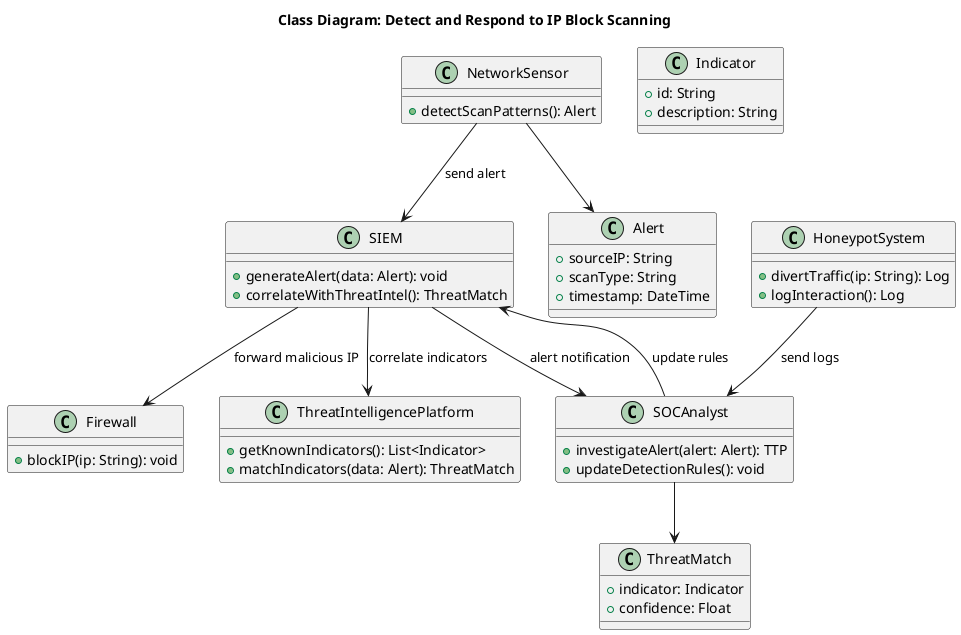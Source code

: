 @startuml
	title Class Diagram: Detect and Respond to IP Block Scanning
	
	class NetworkSensor {
	  +detectScanPatterns(): Alert
	}
	
	class Firewall {
	  +blockIP(ip: String): void
	}
	
	class SIEM {
	  +generateAlert(data: Alert): void
	  +correlateWithThreatIntel(): ThreatMatch
	}
	
	class ThreatIntelligencePlatform {
	  +getKnownIndicators(): List<Indicator>
	  +matchIndicators(data: Alert): ThreatMatch
	}
	
	class HoneypotSystem {
	  +divertTraffic(ip: String): Log
	  +logInteraction(): Log
	}
	
	class SOCAnalyst {
	  +investigateAlert(alert: Alert): TTP
	  +updateDetectionRules(): void
	}
	
	class Alert {
	  +sourceIP: String
	  +scanType: String
	  +timestamp: DateTime
	}
	
	class ThreatMatch {
	  +indicator: Indicator
	  +confidence: Float
	}
	
	class Indicator {
	  +id: String
	  +description: String
	}
	
	' Relationships
	NetworkSensor --> Alert
	NetworkSensor --> SIEM : send alert
	SIEM --> Firewall : forward malicious IP
	SIEM --> ThreatIntelligencePlatform : correlate indicators
	SIEM --> SOCAnalyst : alert notification
	HoneypotSystem --> SOCAnalyst : send logs
	SOCAnalyst --> ThreatMatch
	SOCAnalyst --> SIEM : update rules

@enduml
